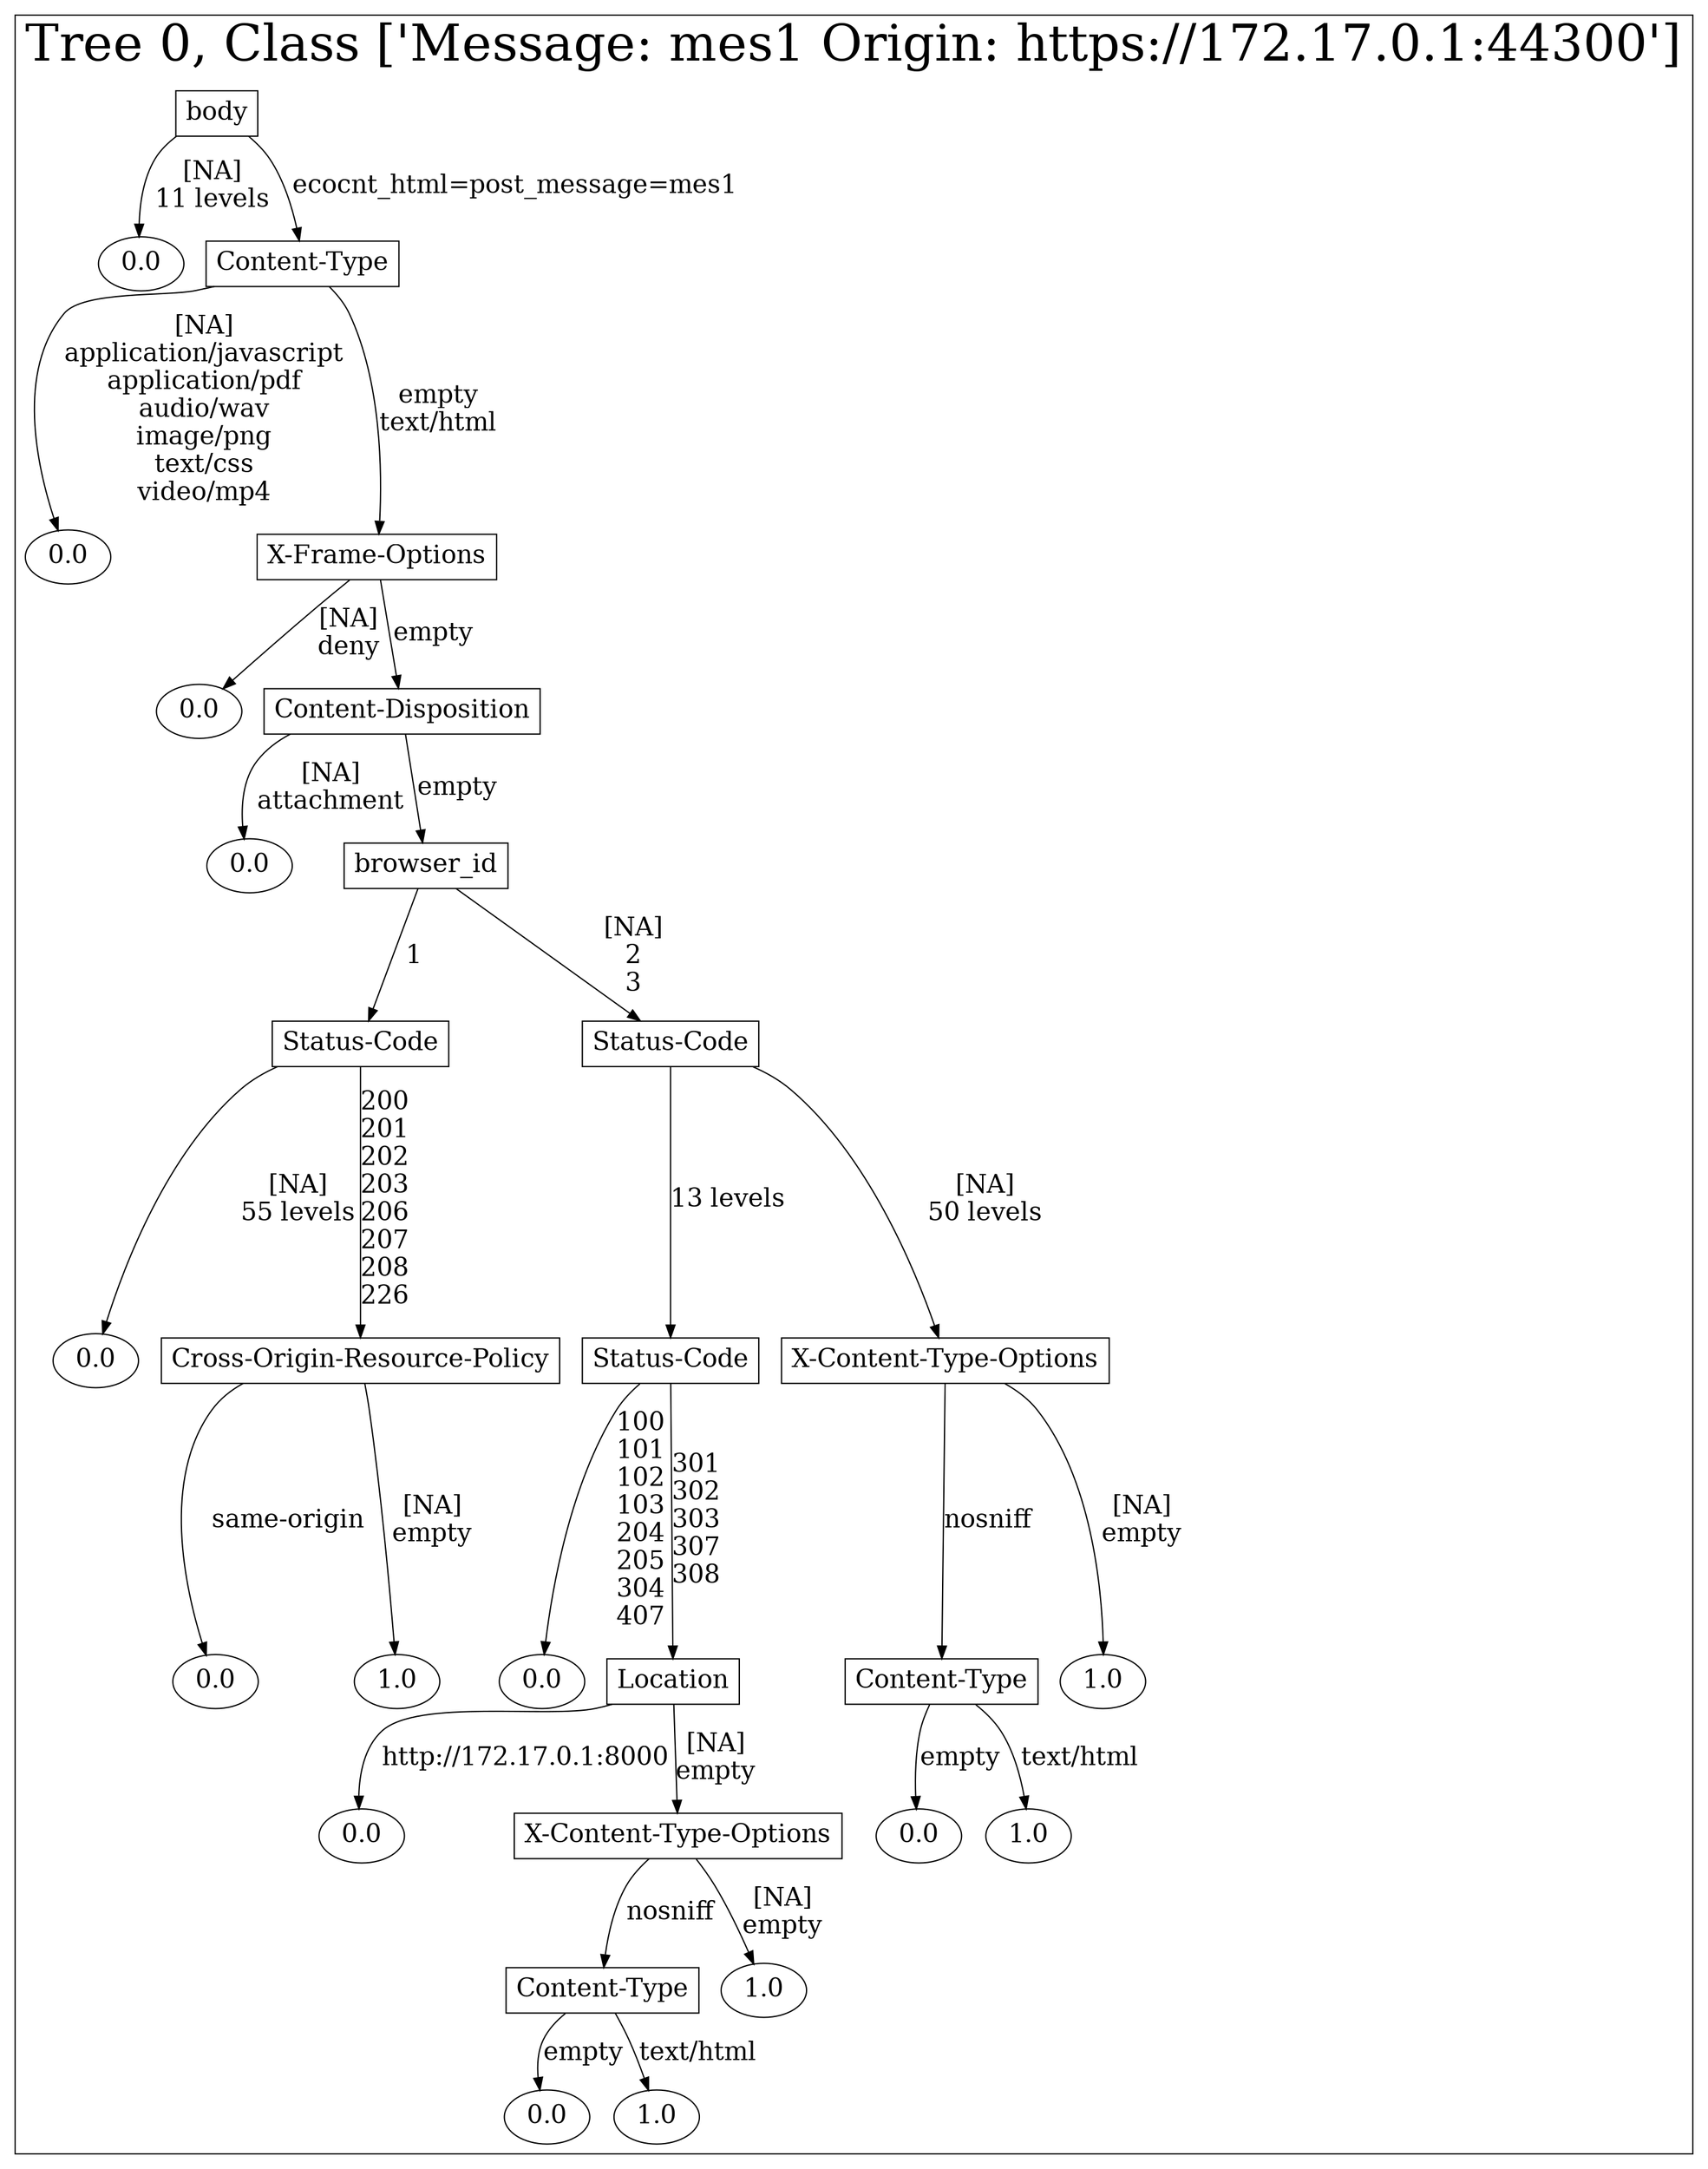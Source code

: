 /*
Generated by:
    http://https://github.com/h2oai/h2o-3/tree/master/h2o-genmodel/src/main/java/hex/genmodel/tools/PrintMojo.java
*/

/*
On a mac:

$ brew install graphviz
$ dot -Tpng file.gv -o file.png
$ open file.png
*/

digraph G {

subgraph cluster_0 {
/* Nodes */

/* Level 0 */
{
"SG_0_Node_0" [shape=box, fontsize=20, label="body"]
}

/* Level 1 */
{
"SG_0_Node_14" [fontsize=20, label="0.0"]
"SG_0_Node_1" [shape=box, fontsize=20, label="Content-Type"]
}

/* Level 2 */
{
"SG_0_Node_15" [fontsize=20, label="0.0"]
"SG_0_Node_2" [shape=box, fontsize=20, label="X-Frame-Options"]
}

/* Level 3 */
{
"SG_0_Node_16" [fontsize=20, label="0.0"]
"SG_0_Node_3" [shape=box, fontsize=20, label="Content-Disposition"]
}

/* Level 4 */
{
"SG_0_Node_17" [fontsize=20, label="0.0"]
"SG_0_Node_4" [shape=box, fontsize=20, label="browser_id"]
}

/* Level 5 */
{
"SG_0_Node_5" [shape=box, fontsize=20, label="Status-Code"]
"SG_0_Node_6" [shape=box, fontsize=20, label="Status-Code"]
}

/* Level 6 */
{
"SG_0_Node_18" [fontsize=20, label="0.0"]
"SG_0_Node_7" [shape=box, fontsize=20, label="Cross-Origin-Resource-Policy"]
"SG_0_Node_8" [shape=box, fontsize=20, label="Status-Code"]
"SG_0_Node_9" [shape=box, fontsize=20, label="X-Content-Type-Options"]
}

/* Level 7 */
{
"SG_0_Node_19" [fontsize=20, label="0.0"]
"SG_0_Node_20" [fontsize=20, label="1.0"]
"SG_0_Node_21" [fontsize=20, label="0.0"]
"SG_0_Node_10" [shape=box, fontsize=20, label="Location"]
"SG_0_Node_11" [shape=box, fontsize=20, label="Content-Type"]
"SG_0_Node_22" [fontsize=20, label="1.0"]
}

/* Level 8 */
{
"SG_0_Node_23" [fontsize=20, label="0.0"]
"SG_0_Node_12" [shape=box, fontsize=20, label="X-Content-Type-Options"]
"SG_0_Node_24" [fontsize=20, label="0.0"]
"SG_0_Node_25" [fontsize=20, label="1.0"]
}

/* Level 9 */
{
"SG_0_Node_13" [shape=box, fontsize=20, label="Content-Type"]
"SG_0_Node_26" [fontsize=20, label="1.0"]
}

/* Level 10 */
{
"SG_0_Node_27" [fontsize=20, label="0.0"]
"SG_0_Node_28" [fontsize=20, label="1.0"]
}

/* Edges */
"SG_0_Node_0" -> "SG_0_Node_14" [fontsize=20, label="[NA]
11 levels
"]
"SG_0_Node_0" -> "SG_0_Node_1" [fontsize=20, label="ecocnt_html=post_message=mes1
"]
"SG_0_Node_1" -> "SG_0_Node_15" [fontsize=20, label="[NA]
application/javascript
application/pdf
audio/wav
image/png
text/css
video/mp4
"]
"SG_0_Node_1" -> "SG_0_Node_2" [fontsize=20, label="empty
text/html
"]
"SG_0_Node_2" -> "SG_0_Node_16" [fontsize=20, label="[NA]
deny
"]
"SG_0_Node_2" -> "SG_0_Node_3" [fontsize=20, label="empty
"]
"SG_0_Node_3" -> "SG_0_Node_17" [fontsize=20, label="[NA]
attachment
"]
"SG_0_Node_3" -> "SG_0_Node_4" [fontsize=20, label="empty
"]
"SG_0_Node_4" -> "SG_0_Node_5" [fontsize=20, label="1
"]
"SG_0_Node_4" -> "SG_0_Node_6" [fontsize=20, label="[NA]
2
3
"]
"SG_0_Node_6" -> "SG_0_Node_8" [fontsize=20, label="13 levels
"]
"SG_0_Node_6" -> "SG_0_Node_9" [fontsize=20, label="[NA]
50 levels
"]
"SG_0_Node_9" -> "SG_0_Node_11" [fontsize=20, label="nosniff
"]
"SG_0_Node_9" -> "SG_0_Node_22" [fontsize=20, label="[NA]
empty
"]
"SG_0_Node_11" -> "SG_0_Node_24" [fontsize=20, label="empty
"]
"SG_0_Node_11" -> "SG_0_Node_25" [fontsize=20, label="text/html
"]
"SG_0_Node_8" -> "SG_0_Node_21" [fontsize=20, label="100
101
102
103
204
205
304
407
"]
"SG_0_Node_8" -> "SG_0_Node_10" [fontsize=20, label="301
302
303
307
308
"]
"SG_0_Node_10" -> "SG_0_Node_23" [fontsize=20, label="http://172.17.0.1:8000
"]
"SG_0_Node_10" -> "SG_0_Node_12" [fontsize=20, label="[NA]
empty
"]
"SG_0_Node_12" -> "SG_0_Node_13" [fontsize=20, label="nosniff
"]
"SG_0_Node_12" -> "SG_0_Node_26" [fontsize=20, label="[NA]
empty
"]
"SG_0_Node_13" -> "SG_0_Node_27" [fontsize=20, label="empty
"]
"SG_0_Node_13" -> "SG_0_Node_28" [fontsize=20, label="text/html
"]
"SG_0_Node_5" -> "SG_0_Node_18" [fontsize=20, label="[NA]
55 levels
"]
"SG_0_Node_5" -> "SG_0_Node_7" [fontsize=20, label="200
201
202
203
206
207
208
226
"]
"SG_0_Node_7" -> "SG_0_Node_19" [fontsize=20, label="same-origin
"]
"SG_0_Node_7" -> "SG_0_Node_20" [fontsize=20, label="[NA]
empty
"]

fontsize=40
label="Tree 0, Class ['Message: mes1 Origin: https://172.17.0.1:44300']"
}

}

